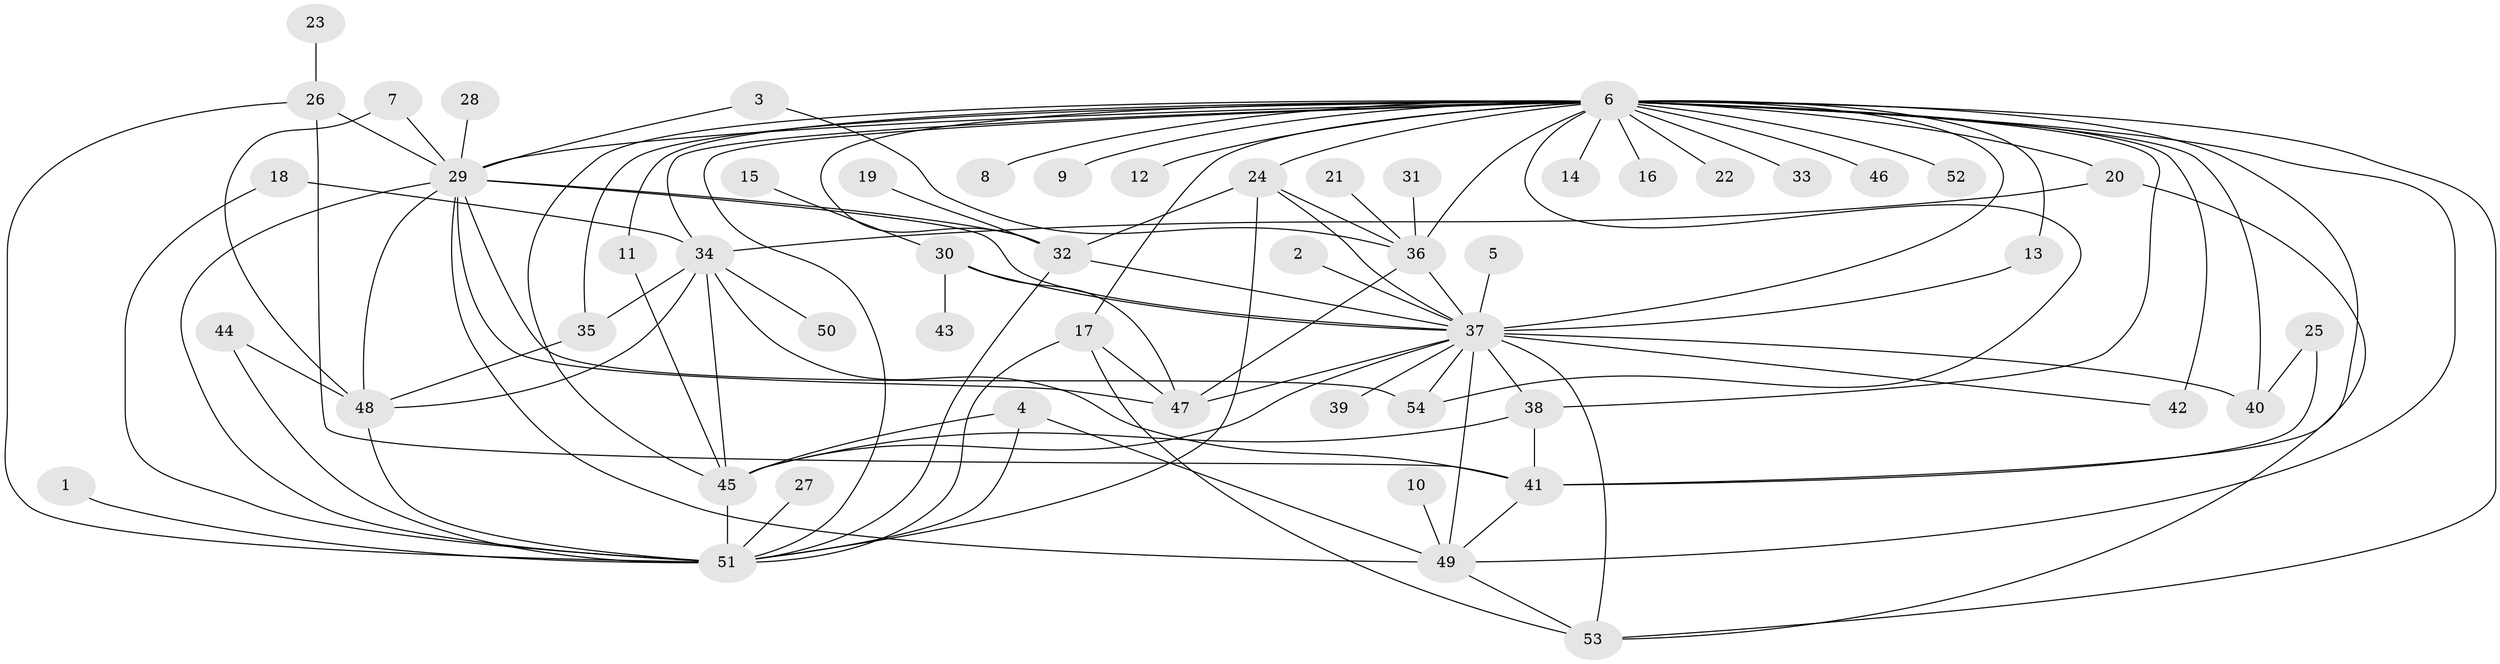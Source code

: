 // original degree distribution, {10: 0.027777777777777776, 37: 0.009259259259259259, 9: 0.018518518518518517, 15: 0.009259259259259259, 16: 0.009259259259259259, 1: 0.4166666666666667, 5: 0.046296296296296294, 4: 0.06481481481481481, 6: 0.05555555555555555, 2: 0.19444444444444445, 7: 0.009259259259259259, 3: 0.12037037037037036, 8: 0.018518518518518517}
// Generated by graph-tools (version 1.1) at 2025/26/03/09/25 03:26:08]
// undirected, 54 vertices, 102 edges
graph export_dot {
graph [start="1"]
  node [color=gray90,style=filled];
  1;
  2;
  3;
  4;
  5;
  6;
  7;
  8;
  9;
  10;
  11;
  12;
  13;
  14;
  15;
  16;
  17;
  18;
  19;
  20;
  21;
  22;
  23;
  24;
  25;
  26;
  27;
  28;
  29;
  30;
  31;
  32;
  33;
  34;
  35;
  36;
  37;
  38;
  39;
  40;
  41;
  42;
  43;
  44;
  45;
  46;
  47;
  48;
  49;
  50;
  51;
  52;
  53;
  54;
  1 -- 51 [weight=1.0];
  2 -- 37 [weight=1.0];
  3 -- 29 [weight=1.0];
  3 -- 36 [weight=1.0];
  4 -- 45 [weight=1.0];
  4 -- 49 [weight=1.0];
  4 -- 51 [weight=1.0];
  5 -- 37 [weight=1.0];
  6 -- 8 [weight=1.0];
  6 -- 9 [weight=1.0];
  6 -- 11 [weight=1.0];
  6 -- 12 [weight=1.0];
  6 -- 13 [weight=1.0];
  6 -- 14 [weight=1.0];
  6 -- 16 [weight=1.0];
  6 -- 17 [weight=1.0];
  6 -- 20 [weight=1.0];
  6 -- 22 [weight=2.0];
  6 -- 24 [weight=1.0];
  6 -- 29 [weight=3.0];
  6 -- 32 [weight=1.0];
  6 -- 33 [weight=1.0];
  6 -- 34 [weight=2.0];
  6 -- 35 [weight=2.0];
  6 -- 36 [weight=1.0];
  6 -- 37 [weight=3.0];
  6 -- 38 [weight=2.0];
  6 -- 40 [weight=1.0];
  6 -- 41 [weight=1.0];
  6 -- 42 [weight=2.0];
  6 -- 45 [weight=1.0];
  6 -- 46 [weight=1.0];
  6 -- 49 [weight=1.0];
  6 -- 51 [weight=1.0];
  6 -- 52 [weight=1.0];
  6 -- 53 [weight=1.0];
  6 -- 54 [weight=1.0];
  7 -- 29 [weight=1.0];
  7 -- 48 [weight=1.0];
  10 -- 49 [weight=2.0];
  11 -- 45 [weight=1.0];
  13 -- 37 [weight=1.0];
  15 -- 30 [weight=1.0];
  17 -- 47 [weight=1.0];
  17 -- 51 [weight=1.0];
  17 -- 53 [weight=1.0];
  18 -- 34 [weight=1.0];
  18 -- 51 [weight=1.0];
  19 -- 32 [weight=1.0];
  20 -- 34 [weight=1.0];
  20 -- 53 [weight=1.0];
  21 -- 36 [weight=1.0];
  23 -- 26 [weight=1.0];
  24 -- 32 [weight=1.0];
  24 -- 36 [weight=1.0];
  24 -- 37 [weight=1.0];
  24 -- 51 [weight=1.0];
  25 -- 40 [weight=1.0];
  25 -- 41 [weight=1.0];
  26 -- 29 [weight=1.0];
  26 -- 41 [weight=1.0];
  26 -- 51 [weight=1.0];
  27 -- 51 [weight=1.0];
  28 -- 29 [weight=1.0];
  29 -- 32 [weight=1.0];
  29 -- 37 [weight=1.0];
  29 -- 47 [weight=1.0];
  29 -- 48 [weight=2.0];
  29 -- 49 [weight=2.0];
  29 -- 51 [weight=1.0];
  29 -- 54 [weight=1.0];
  30 -- 37 [weight=1.0];
  30 -- 43 [weight=1.0];
  30 -- 47 [weight=1.0];
  31 -- 36 [weight=1.0];
  32 -- 37 [weight=1.0];
  32 -- 51 [weight=1.0];
  34 -- 35 [weight=2.0];
  34 -- 41 [weight=1.0];
  34 -- 45 [weight=1.0];
  34 -- 48 [weight=1.0];
  34 -- 50 [weight=1.0];
  35 -- 48 [weight=1.0];
  36 -- 37 [weight=1.0];
  36 -- 47 [weight=1.0];
  37 -- 38 [weight=1.0];
  37 -- 39 [weight=1.0];
  37 -- 40 [weight=1.0];
  37 -- 42 [weight=1.0];
  37 -- 45 [weight=1.0];
  37 -- 47 [weight=1.0];
  37 -- 49 [weight=2.0];
  37 -- 53 [weight=1.0];
  37 -- 54 [weight=1.0];
  38 -- 41 [weight=1.0];
  38 -- 45 [weight=1.0];
  41 -- 49 [weight=1.0];
  44 -- 48 [weight=1.0];
  44 -- 51 [weight=1.0];
  45 -- 51 [weight=1.0];
  48 -- 51 [weight=1.0];
  49 -- 53 [weight=1.0];
}
